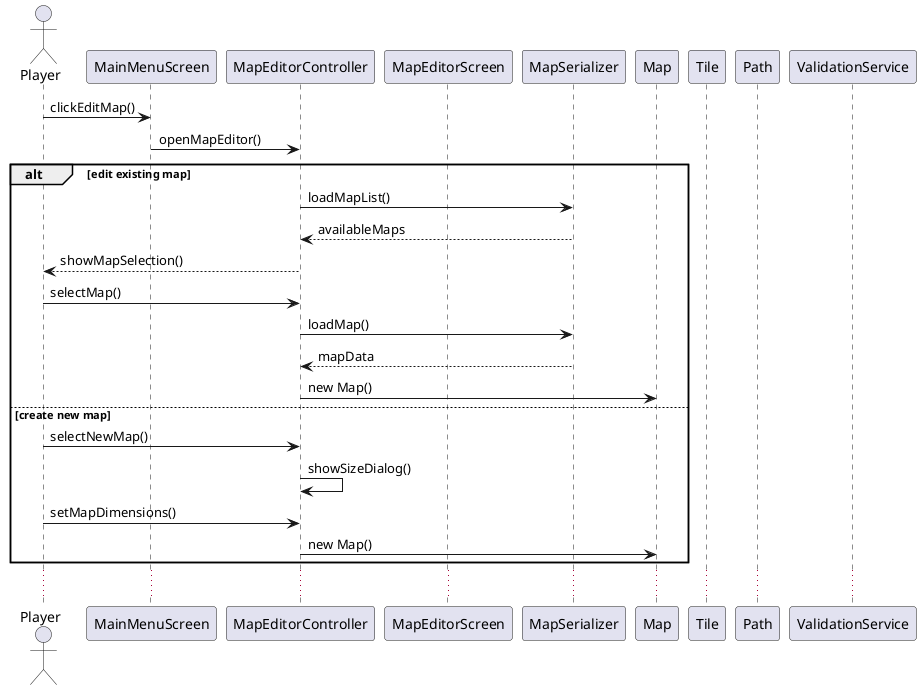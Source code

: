 @startuml
actor Player
participant MainMenuScreen
participant MapEditorController
participant MapEditorScreen
participant MapSerializer
participant Map
participant Tile
participant Path
participant ValidationService

Player -> MainMenuScreen : clickEditMap()
MainMenuScreen -> MapEditorController : openMapEditor()

alt edit existing map
    MapEditorController -> MapSerializer : loadMapList()
    MapSerializer --> MapEditorController : availableMaps
    MapEditorController --> Player : showMapSelection()
    Player -> MapEditorController : selectMap()
    MapEditorController -> MapSerializer : loadMap()
    MapSerializer --> MapEditorController : mapData
    MapEditorController -> Map : new Map()
else create new map
    Player -> MapEditorController : selectNewMap()
    MapEditorController -> MapEditorController : showSizeDialog()
    Player -> MapEditorController : setMapDimensions()
    MapEditorController -> Map : new Map()
end

...
@enduml

